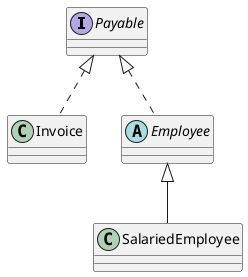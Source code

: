 @startuml

interface Payable
class Invoice
abstract class Employee
class SalariedEmployee

Payable <|.. Invoice
Payable <|.. Employee
Employee <|-- SalariedEmployee


@enduml